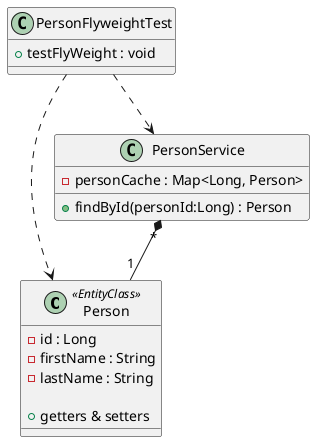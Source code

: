 @startuml

@startuml

class Person <<EntityClass>>{
    - id : Long
    - firstName : String
    - lastName : String

    + getters & setters
}

class PersonService{
    - personCache : Map<Long, Person>
    + findById(personId:Long) : Person
}

class PersonFlyweightTest {
    + testFlyWeight : void
}

PersonService "*"*--"1" Person
PersonFlyweightTest ..> PersonService
PersonFlyweightTest ..> Person
@enduml
